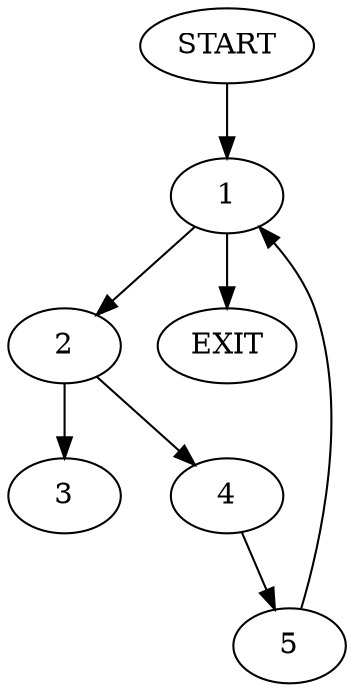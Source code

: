digraph { 
0 [label="START"];
1;
2;
3;
4;
5;
6[label="EXIT"];
0 -> 1;
1 -> 2;
1 -> 6;
2 -> 3;
2 -> 4;
4 -> 5;
5 -> 1;
}